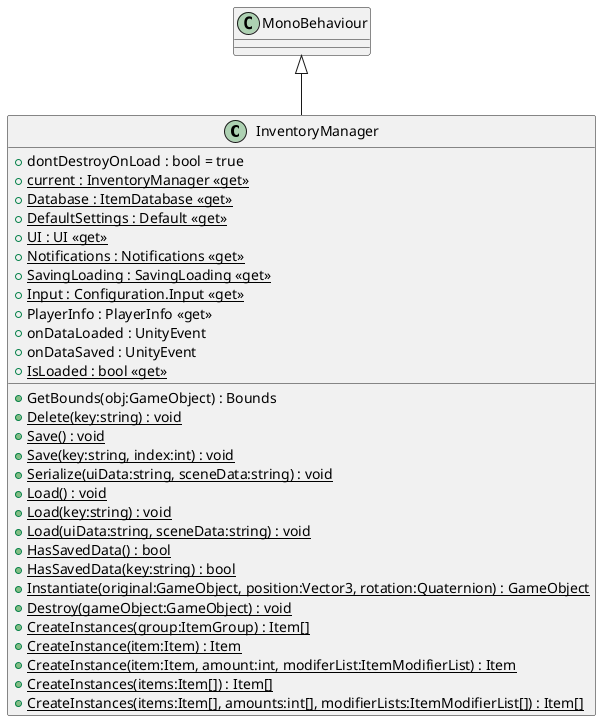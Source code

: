 @startuml
class InventoryManager {
    + dontDestroyOnLoad : bool = true
    + {static} current : InventoryManager <<get>>
    + {static} Database : ItemDatabase <<get>>
    + {static} DefaultSettings : Default <<get>>
    + {static} UI : UI <<get>>
    + {static} Notifications : Notifications <<get>>
    + {static} SavingLoading : SavingLoading <<get>>
    + {static} Input : Configuration.Input <<get>>
    + PlayerInfo : PlayerInfo <<get>>
    + onDataLoaded : UnityEvent
    + onDataSaved : UnityEvent
    + {static} IsLoaded : bool <<get>>
    + GetBounds(obj:GameObject) : Bounds
    + {static} Delete(key:string) : void
    + {static} Save() : void
    + {static} Save(key:string, index:int) : void
    + {static} Serialize(uiData:string, sceneData:string) : void
    + {static} Load() : void
    + {static} Load(key:string) : void
    + {static} Load(uiData:string, sceneData:string) : void
    + {static} HasSavedData() : bool
    + {static} HasSavedData(key:string) : bool
    + {static} Instantiate(original:GameObject, position:Vector3, rotation:Quaternion) : GameObject
    + {static} Destroy(gameObject:GameObject) : void
    + {static} CreateInstances(group:ItemGroup) : Item[]
    + {static} CreateInstance(item:Item) : Item
    + {static} CreateInstance(item:Item, amount:int, modiferList:ItemModifierList) : Item
    + {static} CreateInstances(items:Item[]) : Item[]
    + {static} CreateInstances(items:Item[], amounts:int[], modifierLists:ItemModifierList[]) : Item[]
}
MonoBehaviour <|-- InventoryManager
@enduml
